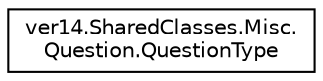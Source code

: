 digraph "Graphical Class Hierarchy"
{
 // LATEX_PDF_SIZE
  edge [fontname="Helvetica",fontsize="10",labelfontname="Helvetica",labelfontsize="10"];
  node [fontname="Helvetica",fontsize="10",shape=record];
  rankdir="LR";
  Node0 [label="ver14.SharedClasses.Misc.\lQuestion.QuestionType",height=0.2,width=0.4,color="black", fillcolor="white", style="filled",URL="$enumver14_1_1_shared_classes_1_1_misc_1_1_question_1_1_question_type.html",tooltip=" "];
}
